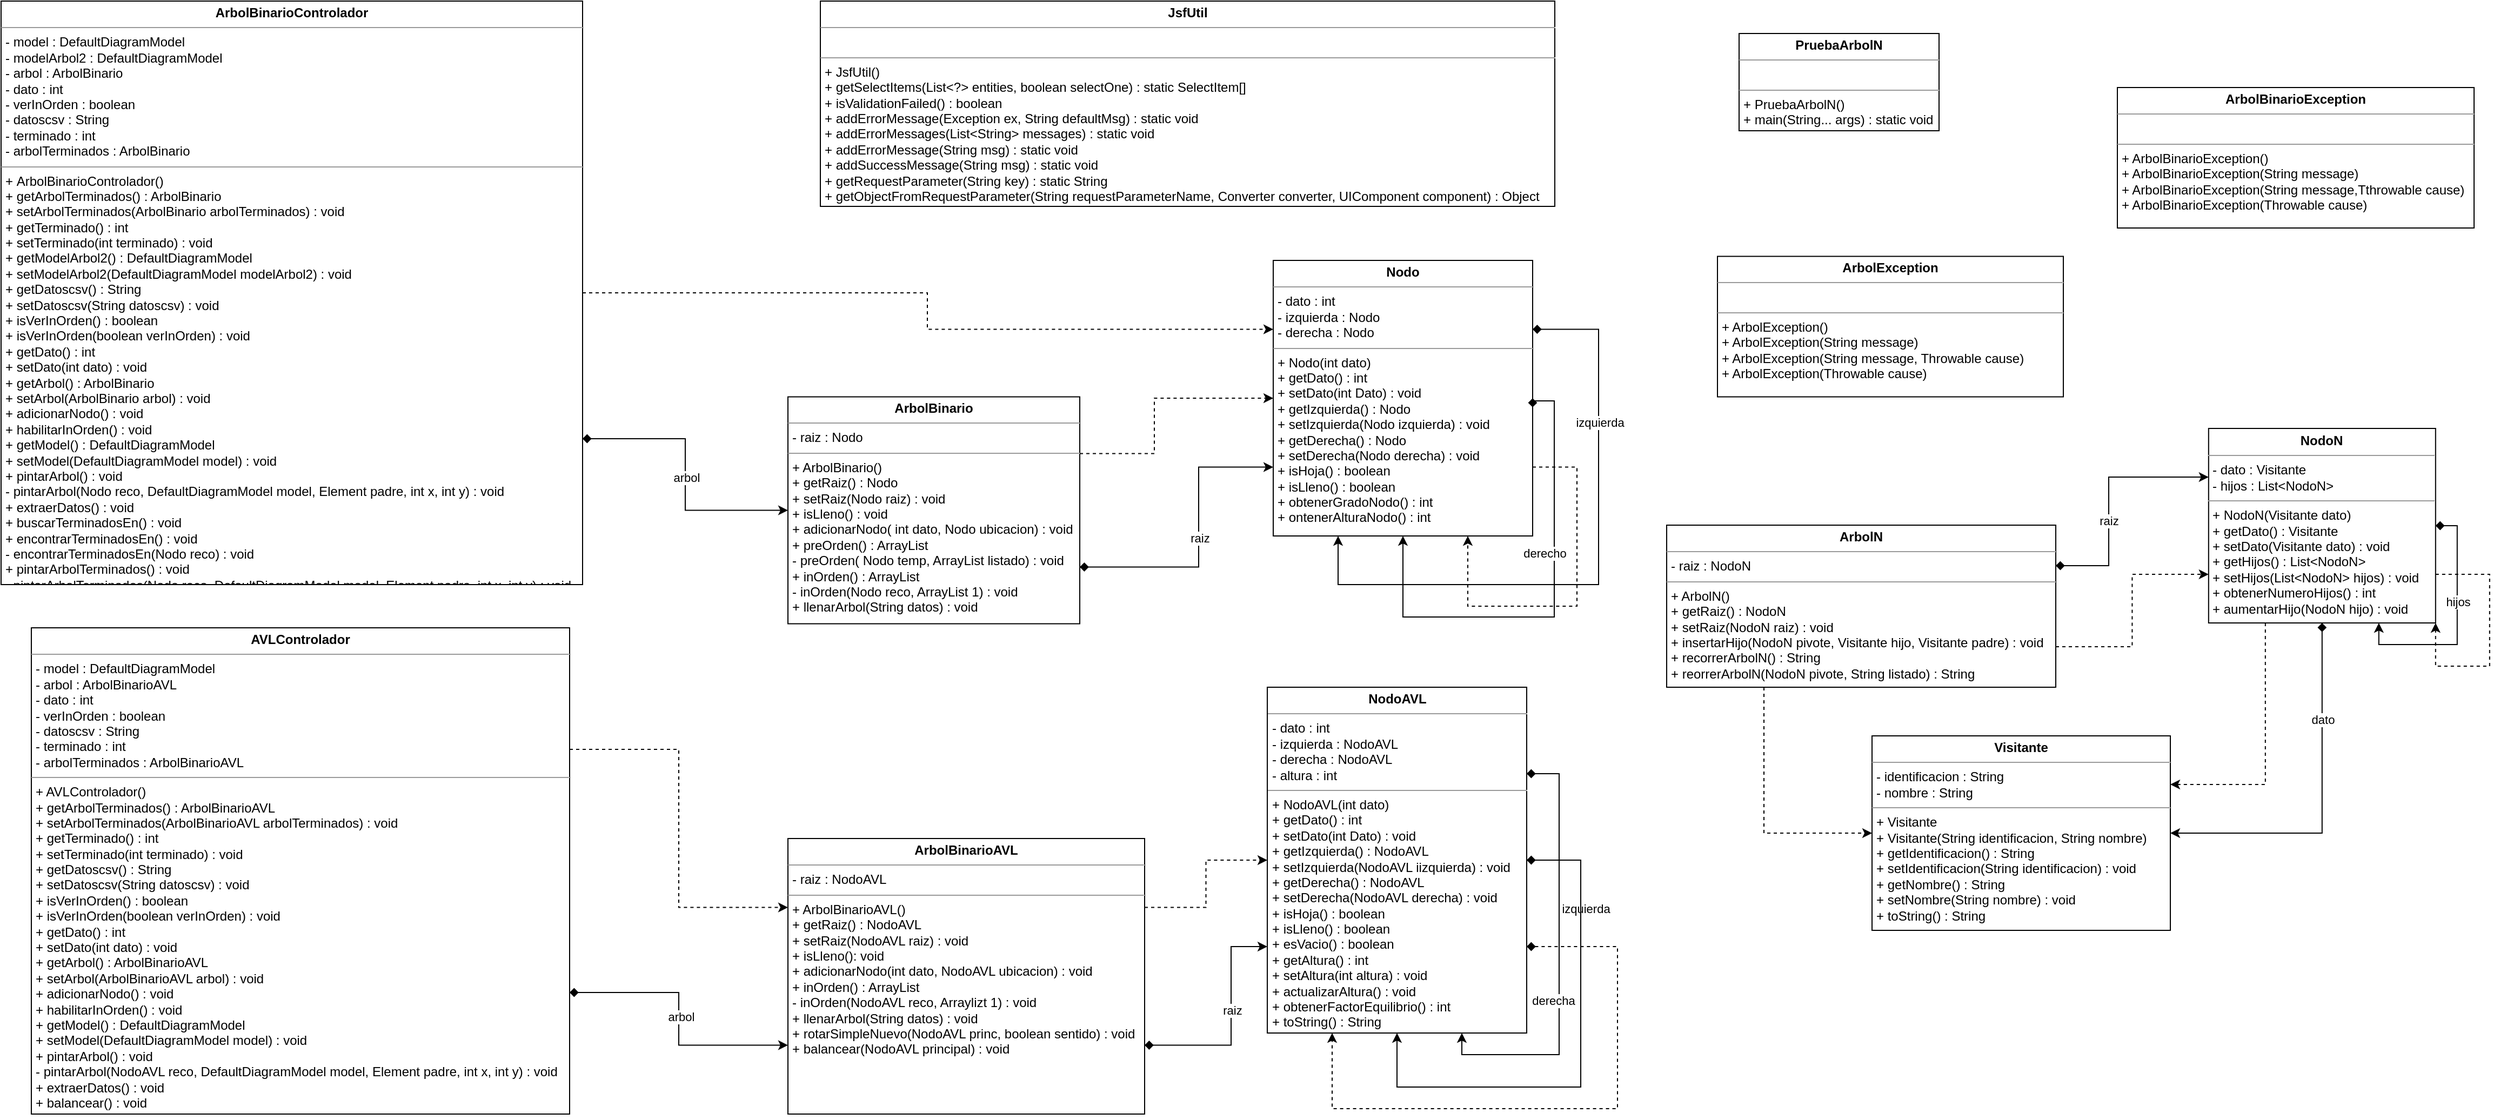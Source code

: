 <mxfile version="13.6.2" type="device"><diagram id="C5RBs43oDa-KdzZeNtuy" name="Page-1"><mxGraphModel dx="1924" dy="746" grid="1" gridSize="10" guides="1" tooltips="1" connect="1" arrows="1" fold="1" page="1" pageScale="1" pageWidth="827" pageHeight="1169" math="0" shadow="0"><root><mxCell id="WIyWlLk6GJQsqaUBKTNV-0"/><mxCell id="WIyWlLk6GJQsqaUBKTNV-1" parent="WIyWlLk6GJQsqaUBKTNV-0"/><mxCell id="Yb-BkZgmcy44K7vYcukE-5" style="edgeStyle=orthogonalEdgeStyle;rounded=0;orthogonalLoop=1;jettySize=auto;html=1;exitX=1;exitY=0.25;exitDx=0;exitDy=0;entryX=0;entryY=0.5;entryDx=0;entryDy=0;dashed=1;" parent="WIyWlLk6GJQsqaUBKTNV-1" source="lYrgY_XklsGgdN5wRHiK-0" target="Yb-BkZgmcy44K7vYcukE-0" edge="1"><mxGeometry relative="1" as="geometry"><mxPoint x="248.01" y="448.75" as="sourcePoint"/><mxPoint x="468.01" y="350" as="targetPoint"/><Array as="points"><mxPoint x="379" y="469"/><mxPoint x="379" y="418"/></Array></mxGeometry></mxCell><mxCell id="Yb-BkZgmcy44K7vYcukE-7" style="edgeStyle=orthogonalEdgeStyle;rounded=0;orthogonalLoop=1;jettySize=auto;html=1;exitX=1;exitY=0.75;exitDx=0;exitDy=0;entryX=0;entryY=0.75;entryDx=0;entryDy=0;startArrow=diamond;startFill=1;" parent="WIyWlLk6GJQsqaUBKTNV-1" source="lYrgY_XklsGgdN5wRHiK-0" target="Yb-BkZgmcy44K7vYcukE-0" edge="1"><mxGeometry relative="1" as="geometry"><mxPoint x="248.01" y="553.75" as="sourcePoint"/><mxPoint x="468.01" y="477.5" as="targetPoint"/><Array as="points"><mxPoint x="420" y="574"/><mxPoint x="420" y="481"/></Array></mxGeometry></mxCell><mxCell id="Yb-BkZgmcy44K7vYcukE-8" value="raiz" style="edgeLabel;html=1;align=center;verticalAlign=middle;resizable=0;points=[];" parent="Yb-BkZgmcy44K7vYcukE-7" vertex="1" connectable="0"><mxGeometry x="-0.19" y="-10" relative="1" as="geometry"><mxPoint x="-9.0" y="-27.51" as="offset"/></mxGeometry></mxCell><mxCell id="lYrgY_XklsGgdN5wRHiK-0" value="&lt;p style=&quot;margin: 0px ; margin-top: 4px ; text-align: center&quot;&gt;&lt;b&gt;ArbolBinario&lt;/b&gt;&lt;/p&gt;&lt;hr size=&quot;1&quot;&gt;&lt;p style=&quot;margin: 0px ; margin-left: 4px&quot;&gt;- raiz : Nodo&lt;/p&gt;&lt;hr size=&quot;1&quot;&gt;&lt;p style=&quot;margin: 0px ; margin-left: 4px&quot;&gt;+ ArbolBinario()&lt;/p&gt;&lt;p style=&quot;margin: 0px ; margin-left: 4px&quot;&gt;+ getRaiz() : Nodo&lt;/p&gt;&lt;p style=&quot;margin: 0px ; margin-left: 4px&quot;&gt;+ setRaiz(Nodo raiz) : void&lt;/p&gt;&lt;p style=&quot;margin: 0px ; margin-left: 4px&quot;&gt;+ isLleno() : void&lt;/p&gt;&lt;p style=&quot;margin: 0px ; margin-left: 4px&quot;&gt;+ adicionarNodo( int dato, Nodo ubicacion) : void&lt;/p&gt;&lt;p style=&quot;margin: 0px ; margin-left: 4px&quot;&gt;+ preOrden() : ArrayList&lt;/p&gt;&lt;p style=&quot;margin: 0px ; margin-left: 4px&quot;&gt;- preOrden( Nodo temp, ArrayList listado) : void&lt;/p&gt;&lt;p style=&quot;margin: 0px ; margin-left: 4px&quot;&gt;+ inOrden() : ArrayList&lt;/p&gt;&lt;p style=&quot;margin: 0px ; margin-left: 4px&quot;&gt;- inOrden(Nodo reco, ArrayList 1) : void&lt;/p&gt;&lt;p style=&quot;margin: 0px ; margin-left: 4px&quot;&gt;+ llenarArbol(String datos) : void&lt;/p&gt;&lt;p style=&quot;margin: 0px ; margin-left: 4px&quot;&gt;&lt;br&gt;&lt;/p&gt;&lt;p style=&quot;margin: 0px ; margin-left: 4px&quot;&gt;&lt;br&gt;&lt;/p&gt;&lt;p style=&quot;margin: 0px ; margin-left: 4px&quot;&gt;&lt;br&gt;&lt;/p&gt;" style="verticalAlign=top;align=left;overflow=fill;fontSize=12;fontFamily=Helvetica;html=1;" parent="WIyWlLk6GJQsqaUBKTNV-1" vertex="1"><mxGeometry x="40" y="416.25" width="270" height="210" as="geometry"/></mxCell><mxCell id="Yb-BkZgmcy44K7vYcukE-0" value="&lt;p style=&quot;margin: 0px ; margin-top: 4px ; text-align: center&quot;&gt;&lt;b&gt;Nodo&lt;/b&gt;&lt;br&gt;&lt;/p&gt;&lt;hr size=&quot;1&quot;&gt;&lt;p style=&quot;margin: 0px ; margin-left: 4px&quot;&gt;- dato : int&lt;/p&gt;&lt;p style=&quot;margin: 0px ; margin-left: 4px&quot;&gt;- izquierda : Nodo&lt;/p&gt;&lt;p style=&quot;margin: 0px ; margin-left: 4px&quot;&gt;- derecha : Nodo&lt;/p&gt;&lt;hr size=&quot;1&quot;&gt;&lt;p style=&quot;margin: 0px ; margin-left: 4px&quot;&gt;+ Nodo(int dato)&lt;/p&gt;&lt;p style=&quot;margin: 0px ; margin-left: 4px&quot;&gt;&lt;span&gt;+ getDato() : int&lt;/span&gt;&lt;br&gt;&lt;/p&gt;&lt;p style=&quot;margin: 0px ; margin-left: 4px&quot;&gt;+ setDato(int Dato) : void&lt;/p&gt;&lt;p style=&quot;margin: 0px ; margin-left: 4px&quot;&gt;+ getIzquierda() : Nodo&lt;/p&gt;&lt;p style=&quot;margin: 0px ; margin-left: 4px&quot;&gt;+ setIzquierda(Nodo izquierda) : void&lt;/p&gt;&lt;p style=&quot;margin: 0px ; margin-left: 4px&quot;&gt;+ getDerecha() : Nodo&lt;/p&gt;&lt;p style=&quot;margin: 0px ; margin-left: 4px&quot;&gt;+ setDerecha(Nodo derecha) : void&lt;/p&gt;&lt;p style=&quot;margin: 0px ; margin-left: 4px&quot;&gt;+ isHoja() : boolean&lt;/p&gt;&lt;p style=&quot;margin: 0px ; margin-left: 4px&quot;&gt;+ isLleno() : boolean&lt;/p&gt;&lt;p style=&quot;margin: 0px ; margin-left: 4px&quot;&gt;+ obtenerGradoNodo() : int&lt;/p&gt;&lt;p style=&quot;margin: 0px ; margin-left: 4px&quot;&gt;+ ontenerAlturaNodo() : int&lt;/p&gt;&lt;p style=&quot;margin: 0px ; margin-left: 4px&quot;&gt;&lt;br&gt;&lt;/p&gt;&lt;p style=&quot;margin: 0px ; margin-left: 4px&quot;&gt;&lt;br&gt;&lt;/p&gt;&lt;p style=&quot;margin: 0px ; margin-left: 4px&quot;&gt;&lt;br&gt;&lt;/p&gt;&lt;div&gt;&lt;br&gt;&lt;/div&gt;&lt;div&gt;&lt;br&gt;&lt;/div&gt;&lt;div&gt;&lt;br&gt;&lt;/div&gt;&lt;p style=&quot;margin: 0px ; margin-left: 4px&quot;&gt;&lt;br&gt;&lt;/p&gt;&lt;p style=&quot;margin: 0px ; margin-left: 4px&quot;&gt;&lt;br&gt;&lt;/p&gt;" style="verticalAlign=top;align=left;overflow=fill;fontSize=12;fontFamily=Helvetica;html=1;" parent="WIyWlLk6GJQsqaUBKTNV-1" vertex="1"><mxGeometry x="489" y="290" width="240" height="255" as="geometry"/></mxCell><mxCell id="Yb-BkZgmcy44K7vYcukE-1" value="&lt;p style=&quot;margin: 0px ; margin-top: 4px ; text-align: center&quot;&gt;&lt;b&gt;ArbolBinarioException&lt;/b&gt;&lt;br&gt;&lt;/p&gt;&lt;hr size=&quot;1&quot;&gt;&lt;p style=&quot;margin: 0px ; margin-left: 4px&quot;&gt;&lt;br&gt;&lt;/p&gt;&lt;hr size=&quot;1&quot;&gt;&lt;p style=&quot;margin: 0px ; margin-left: 4px&quot;&gt;+ ArbolBinarioException()&lt;/p&gt;&lt;p style=&quot;margin: 0px ; margin-left: 4px&quot;&gt;+ ArbolBinarioException(String message)&lt;/p&gt;&lt;p style=&quot;margin: 0px ; margin-left: 4px&quot;&gt;+ ArbolBinarioException(String message,Tthrowable cause)&lt;br&gt;&lt;/p&gt;&lt;p style=&quot;margin: 0px ; margin-left: 4px&quot;&gt;+ ArbolBinarioException(Throwable cause)&lt;br&gt;&lt;/p&gt;" style="verticalAlign=top;align=left;overflow=fill;fontSize=12;fontFamily=Helvetica;html=1;" parent="WIyWlLk6GJQsqaUBKTNV-1" vertex="1"><mxGeometry x="1270" y="130" width="330" height="130" as="geometry"/></mxCell><mxCell id="Yb-BkZgmcy44K7vYcukE-2" value="&lt;p style=&quot;margin: 0px ; margin-top: 4px ; text-align: center&quot;&gt;&lt;b&gt;ArbolException&lt;/b&gt;&lt;br&gt;&lt;/p&gt;&lt;hr size=&quot;1&quot;&gt;&lt;p style=&quot;margin: 0px ; margin-left: 4px&quot;&gt;&lt;br&gt;&lt;/p&gt;&lt;hr size=&quot;1&quot;&gt;&lt;p style=&quot;margin: 0px ; margin-left: 4px&quot;&gt;+ ArbolException()&lt;/p&gt;&lt;p style=&quot;margin: 0px ; margin-left: 4px&quot;&gt;+ ArbolException(String message)&lt;/p&gt;&lt;p style=&quot;margin: 0px ; margin-left: 4px&quot;&gt;+ ArbolException(String message, Throwable cause)&lt;br&gt;&lt;/p&gt;&lt;p style=&quot;margin: 0px ; margin-left: 4px&quot;&gt;+ ArbolException(Throwable cause)&lt;br&gt;&lt;/p&gt;" style="verticalAlign=top;align=left;overflow=fill;fontSize=12;fontFamily=Helvetica;html=1;" parent="WIyWlLk6GJQsqaUBKTNV-1" vertex="1"><mxGeometry x="900" y="286.25" width="320" height="130" as="geometry"/></mxCell><mxCell id="Yb-BkZgmcy44K7vYcukE-15" style="edgeStyle=orthogonalEdgeStyle;rounded=0;orthogonalLoop=1;jettySize=auto;html=1;exitX=1;exitY=0.25;exitDx=0;exitDy=0;startArrow=diamond;startFill=1;entryX=0;entryY=0.25;entryDx=0;entryDy=0;" parent="WIyWlLk6GJQsqaUBKTNV-1" source="Yb-BkZgmcy44K7vYcukE-4" target="Yb-BkZgmcy44K7vYcukE-14" edge="1"><mxGeometry relative="1" as="geometry"><mxPoint x="1338" y="610" as="targetPoint"/><Array as="points"><mxPoint x="1262" y="573"/><mxPoint x="1262" y="491"/></Array></mxGeometry></mxCell><mxCell id="Yb-BkZgmcy44K7vYcukE-17" value="raiz" style="edgeLabel;html=1;align=center;verticalAlign=middle;resizable=0;points=[];rotation=0;" parent="Yb-BkZgmcy44K7vYcukE-15" vertex="1" connectable="0"><mxGeometry x="0.104" relative="1" as="geometry"><mxPoint y="32.4" as="offset"/></mxGeometry></mxCell><mxCell id="Yb-BkZgmcy44K7vYcukE-16" style="edgeStyle=orthogonalEdgeStyle;rounded=0;orthogonalLoop=1;jettySize=auto;html=1;exitX=1;exitY=0.75;exitDx=0;exitDy=0;entryX=0;entryY=0.75;entryDx=0;entryDy=0;dashed=1;startArrow=none;startFill=0;" parent="WIyWlLk6GJQsqaUBKTNV-1" source="Yb-BkZgmcy44K7vYcukE-4" target="Yb-BkZgmcy44K7vYcukE-14" edge="1"><mxGeometry relative="1" as="geometry"/></mxCell><mxCell id="Yb-BkZgmcy44K7vYcukE-20" style="edgeStyle=orthogonalEdgeStyle;rounded=0;orthogonalLoop=1;jettySize=auto;html=1;exitX=0.25;exitY=1;exitDx=0;exitDy=0;entryX=0;entryY=0.5;entryDx=0;entryDy=0;startArrow=none;startFill=0;dashed=1;" parent="WIyWlLk6GJQsqaUBKTNV-1" source="Yb-BkZgmcy44K7vYcukE-4" target="Yb-BkZgmcy44K7vYcukE-19" edge="1"><mxGeometry relative="1" as="geometry"/></mxCell><mxCell id="Yb-BkZgmcy44K7vYcukE-4" value="&lt;p style=&quot;margin: 0px ; margin-top: 4px ; text-align: center&quot;&gt;&lt;b&gt;ArbolN&lt;/b&gt;&lt;/p&gt;&lt;hr size=&quot;1&quot;&gt;&lt;p style=&quot;margin: 0px ; margin-left: 4px&quot;&gt;- raiz : NodoN&lt;/p&gt;&lt;hr size=&quot;1&quot;&gt;&lt;p style=&quot;margin: 0px ; margin-left: 4px&quot;&gt;+ ArbolN()&lt;/p&gt;&lt;p style=&quot;margin: 0px ; margin-left: 4px&quot;&gt;+ getRaiz() : NodoN&lt;/p&gt;&lt;p style=&quot;margin: 0px ; margin-left: 4px&quot;&gt;+ setRaiz(NodoN raiz) : void&lt;/p&gt;&lt;p style=&quot;margin: 0px ; margin-left: 4px&quot;&gt;+ insertarHijo(NodoN pivote, Visitante hijo, Visitante padre) : void&lt;/p&gt;&lt;p style=&quot;margin: 0px ; margin-left: 4px&quot;&gt;+ recorrerArbolN() : String&lt;/p&gt;&lt;p style=&quot;margin: 0px ; margin-left: 4px&quot;&gt;+ reorrerArbolN(NodoN pivote, String listado) : String&lt;/p&gt;&lt;p style=&quot;margin: 0px ; margin-left: 4px&quot;&gt;&lt;br&gt;&lt;/p&gt;&lt;p style=&quot;margin: 0px ; margin-left: 4px&quot;&gt;&lt;br&gt;&lt;/p&gt;" style="verticalAlign=top;align=left;overflow=fill;fontSize=12;fontFamily=Helvetica;html=1;" parent="WIyWlLk6GJQsqaUBKTNV-1" vertex="1"><mxGeometry x="853" y="535" width="360" height="150" as="geometry"/></mxCell><mxCell id="Yb-BkZgmcy44K7vYcukE-9" style="edgeStyle=orthogonalEdgeStyle;rounded=0;orthogonalLoop=1;jettySize=auto;html=1;exitX=1;exitY=0.25;exitDx=0;exitDy=0;entryX=0.25;entryY=1;entryDx=0;entryDy=0;startArrow=diamond;startFill=1;" parent="WIyWlLk6GJQsqaUBKTNV-1" source="Yb-BkZgmcy44K7vYcukE-0" target="Yb-BkZgmcy44K7vYcukE-0" edge="1"><mxGeometry relative="1" as="geometry"><Array as="points"><mxPoint x="790" y="354"/><mxPoint x="790" y="590"/><mxPoint x="549" y="590"/></Array></mxGeometry></mxCell><mxCell id="Yb-BkZgmcy44K7vYcukE-10" value="izquierda" style="edgeLabel;html=1;align=center;verticalAlign=middle;resizable=0;points=[];" parent="Yb-BkZgmcy44K7vYcukE-9" vertex="1" connectable="0"><mxGeometry x="-0.269" y="1" relative="1" as="geometry"><mxPoint y="-65.94" as="offset"/></mxGeometry></mxCell><mxCell id="Yb-BkZgmcy44K7vYcukE-11" style="edgeStyle=orthogonalEdgeStyle;rounded=0;orthogonalLoop=1;jettySize=auto;html=1;exitX=1;exitY=0.5;exitDx=0;exitDy=0;entryX=0.5;entryY=1;entryDx=0;entryDy=0;startArrow=diamond;startFill=1;" parent="WIyWlLk6GJQsqaUBKTNV-1" source="Yb-BkZgmcy44K7vYcukE-0" target="Yb-BkZgmcy44K7vYcukE-0" edge="1"><mxGeometry relative="1" as="geometry"><Array as="points"><mxPoint x="729" y="420"/><mxPoint x="749" y="420"/><mxPoint x="749" y="620"/><mxPoint x="609" y="620"/></Array></mxGeometry></mxCell><mxCell id="Yb-BkZgmcy44K7vYcukE-12" value="derecho" style="edgeLabel;html=1;align=center;verticalAlign=middle;resizable=0;points=[];" parent="Yb-BkZgmcy44K7vYcukE-11" vertex="1" connectable="0"><mxGeometry x="-0.665" y="-48" relative="1" as="geometry"><mxPoint x="38.97" y="89.36" as="offset"/></mxGeometry></mxCell><mxCell id="Yb-BkZgmcy44K7vYcukE-13" style="edgeStyle=orthogonalEdgeStyle;rounded=0;orthogonalLoop=1;jettySize=auto;html=1;exitX=1;exitY=0.75;exitDx=0;exitDy=0;entryX=0.75;entryY=1;entryDx=0;entryDy=0;startArrow=none;startFill=0;dashed=1;" parent="WIyWlLk6GJQsqaUBKTNV-1" source="Yb-BkZgmcy44K7vYcukE-0" target="Yb-BkZgmcy44K7vYcukE-0" edge="1"><mxGeometry relative="1" as="geometry"><Array as="points"><mxPoint x="770" y="481"/><mxPoint x="770" y="610"/><mxPoint x="669" y="610"/></Array></mxGeometry></mxCell><mxCell id="Yb-BkZgmcy44K7vYcukE-21" style="edgeStyle=orthogonalEdgeStyle;rounded=0;orthogonalLoop=1;jettySize=auto;html=1;exitX=0.25;exitY=1;exitDx=0;exitDy=0;entryX=1;entryY=0.25;entryDx=0;entryDy=0;dashed=1;startArrow=none;startFill=0;" parent="WIyWlLk6GJQsqaUBKTNV-1" source="Yb-BkZgmcy44K7vYcukE-14" target="Yb-BkZgmcy44K7vYcukE-19" edge="1"><mxGeometry relative="1" as="geometry"/></mxCell><mxCell id="Yb-BkZgmcy44K7vYcukE-22" style="edgeStyle=orthogonalEdgeStyle;rounded=0;orthogonalLoop=1;jettySize=auto;html=1;exitX=0.5;exitY=1;exitDx=0;exitDy=0;entryX=1;entryY=0.5;entryDx=0;entryDy=0;startArrow=diamond;startFill=1;" parent="WIyWlLk6GJQsqaUBKTNV-1" source="Yb-BkZgmcy44K7vYcukE-14" target="Yb-BkZgmcy44K7vYcukE-19" edge="1"><mxGeometry relative="1" as="geometry"/></mxCell><mxCell id="Yb-BkZgmcy44K7vYcukE-23" value="dato" style="edgeLabel;html=1;align=center;verticalAlign=middle;resizable=0;points=[];" parent="Yb-BkZgmcy44K7vYcukE-22" vertex="1" connectable="0"><mxGeometry x="-0.275" y="-2" relative="1" as="geometry"><mxPoint x="2" y="-32.5" as="offset"/></mxGeometry></mxCell><mxCell id="Yb-BkZgmcy44K7vYcukE-14" value="&lt;p style=&quot;margin: 0px ; margin-top: 4px ; text-align: center&quot;&gt;&lt;b&gt;NodoN&lt;/b&gt;&lt;/p&gt;&lt;hr size=&quot;1&quot;&gt;&lt;p style=&quot;margin: 0px 0px 0px 4px&quot;&gt;- dato : Visitante&lt;/p&gt;&lt;p style=&quot;margin: 0px 0px 0px 4px&quot;&gt;- hijos : List&amp;lt;NodoN&amp;gt;&lt;/p&gt;&lt;hr size=&quot;1&quot;&gt;&lt;p style=&quot;margin: 0px ; margin-left: 4px&quot;&gt;&lt;span&gt;+ NodoN(Visitante dato)&lt;/span&gt;&lt;/p&gt;&lt;p style=&quot;margin: 0px ; margin-left: 4px&quot;&gt;+ getDato() : Visitante&lt;/p&gt;&lt;p style=&quot;margin: 0px ; margin-left: 4px&quot;&gt;+ setDato(Visitante dato) : void&lt;/p&gt;&lt;p style=&quot;margin: 0px ; margin-left: 4px&quot;&gt;+ getHijos() : List&amp;lt;NodoN&amp;gt;&lt;/p&gt;&lt;p style=&quot;margin: 0px ; margin-left: 4px&quot;&gt;+ setHijos(List&amp;lt;NodoN&amp;gt; hijos) : void&lt;/p&gt;&lt;p style=&quot;margin: 0px ; margin-left: 4px&quot;&gt;+ obtenerNumeroHijos() : int&lt;/p&gt;&lt;p style=&quot;margin: 0px ; margin-left: 4px&quot;&gt;+ aumentarHijo(NodoN hijo) : void&lt;/p&gt;&lt;p style=&quot;margin: 0px ; margin-left: 4px&quot;&gt;&lt;br&gt;&lt;/p&gt;&lt;p style=&quot;margin: 0px ; margin-left: 4px&quot;&gt;&lt;br&gt;&lt;/p&gt;" style="verticalAlign=top;align=left;overflow=fill;fontSize=12;fontFamily=Helvetica;html=1;" parent="WIyWlLk6GJQsqaUBKTNV-1" vertex="1"><mxGeometry x="1354.4" y="445.5" width="210" height="180" as="geometry"/></mxCell><mxCell id="Yb-BkZgmcy44K7vYcukE-18" value="&lt;p style=&quot;margin: 0px ; margin-top: 4px ; text-align: center&quot;&gt;&lt;b&gt;PruebaArbolN&lt;/b&gt;&lt;/p&gt;&lt;hr size=&quot;1&quot;&gt;&lt;p style=&quot;margin: 0px ; margin-left: 4px&quot;&gt;&lt;br&gt;&lt;/p&gt;&lt;hr size=&quot;1&quot;&gt;&lt;p style=&quot;margin: 0px ; margin-left: 4px&quot;&gt;+ PruebaArbolN()&lt;/p&gt;&lt;p style=&quot;margin: 0px ; margin-left: 4px&quot;&gt;+ main(String... args) : static void&lt;/p&gt;" style="verticalAlign=top;align=left;overflow=fill;fontSize=12;fontFamily=Helvetica;html=1;" parent="WIyWlLk6GJQsqaUBKTNV-1" vertex="1"><mxGeometry x="920" y="80" width="185" height="90" as="geometry"/></mxCell><mxCell id="Yb-BkZgmcy44K7vYcukE-19" value="&lt;p style=&quot;margin: 0px ; margin-top: 4px ; text-align: center&quot;&gt;&lt;b&gt;Visitante&lt;/b&gt;&lt;/p&gt;&lt;hr size=&quot;1&quot;&gt;&lt;p style=&quot;margin: 0px 0px 0px 4px&quot;&gt;- identificacion : String&lt;/p&gt;&lt;p style=&quot;margin: 0px 0px 0px 4px&quot;&gt;- nombre : String&lt;/p&gt;&lt;hr size=&quot;1&quot;&gt;&lt;p style=&quot;margin: 0px ; margin-left: 4px&quot;&gt;&lt;span&gt;+ Visitante&lt;/span&gt;&lt;/p&gt;&lt;p style=&quot;margin: 0px ; margin-left: 4px&quot;&gt;+ Visitante(String identificacion, String nombre)&lt;/p&gt;&lt;p style=&quot;margin: 0px ; margin-left: 4px&quot;&gt;+ getIdentificacion() : String&lt;/p&gt;&lt;p style=&quot;margin: 0px ; margin-left: 4px&quot;&gt;+ setIdentificacion(String identificacion) : void&lt;/p&gt;&lt;p style=&quot;margin: 0px ; margin-left: 4px&quot;&gt;+ getNombre() : String&lt;/p&gt;&lt;p style=&quot;margin: 0px ; margin-left: 4px&quot;&gt;+ setNombre(String nombre) : void&lt;/p&gt;&lt;p style=&quot;margin: 0px ; margin-left: 4px&quot;&gt;+ toString() : String&amp;nbsp;&lt;/p&gt;&lt;p style=&quot;margin: 0px ; margin-left: 4px&quot;&gt;&lt;br&gt;&lt;/p&gt;&lt;p style=&quot;margin: 0px ; margin-left: 4px&quot;&gt;&lt;br&gt;&lt;/p&gt;" style="verticalAlign=top;align=left;overflow=fill;fontSize=12;fontFamily=Helvetica;html=1;" parent="WIyWlLk6GJQsqaUBKTNV-1" vertex="1"><mxGeometry x="1043" y="730" width="276" height="180" as="geometry"/></mxCell><mxCell id="Yb-BkZgmcy44K7vYcukE-24" style="edgeStyle=orthogonalEdgeStyle;rounded=0;orthogonalLoop=1;jettySize=auto;html=1;exitX=1;exitY=0.5;exitDx=0;exitDy=0;entryX=0.75;entryY=1;entryDx=0;entryDy=0;startArrow=diamond;startFill=1;" parent="WIyWlLk6GJQsqaUBKTNV-1" source="Yb-BkZgmcy44K7vYcukE-14" target="Yb-BkZgmcy44K7vYcukE-14" edge="1"><mxGeometry relative="1" as="geometry"><Array as="points"><mxPoint x="1584.4" y="535.5"/><mxPoint x="1584.4" y="645.5"/><mxPoint x="1512.4" y="645.5"/></Array></mxGeometry></mxCell><mxCell id="Yb-BkZgmcy44K7vYcukE-25" value="hijos" style="edgeLabel;html=1;align=center;verticalAlign=middle;resizable=0;points=[];" parent="Yb-BkZgmcy44K7vYcukE-24" vertex="1" connectable="0"><mxGeometry x="-0.067" y="-2" relative="1" as="geometry"><mxPoint x="2" y="-14.17" as="offset"/></mxGeometry></mxCell><mxCell id="Yb-BkZgmcy44K7vYcukE-26" style="edgeStyle=orthogonalEdgeStyle;rounded=0;orthogonalLoop=1;jettySize=auto;html=1;exitX=1;exitY=0.75;exitDx=0;exitDy=0;entryX=1;entryY=1;entryDx=0;entryDy=0;startArrow=none;startFill=0;dashed=1;" parent="WIyWlLk6GJQsqaUBKTNV-1" source="Yb-BkZgmcy44K7vYcukE-14" target="Yb-BkZgmcy44K7vYcukE-14" edge="1"><mxGeometry relative="1" as="geometry"><Array as="points"><mxPoint x="1614.4" y="580.5"/><mxPoint x="1614.4" y="665.5"/><mxPoint x="1564.4" y="665.5"/></Array></mxGeometry></mxCell><mxCell id="Yb-BkZgmcy44K7vYcukE-29" style="edgeStyle=orthogonalEdgeStyle;rounded=0;orthogonalLoop=1;jettySize=auto;html=1;exitX=1;exitY=0.25;exitDx=0;exitDy=0;entryX=0;entryY=0.5;entryDx=0;entryDy=0;dashed=1;startArrow=none;startFill=0;" parent="WIyWlLk6GJQsqaUBKTNV-1" source="Yb-BkZgmcy44K7vYcukE-27" target="Yb-BkZgmcy44K7vYcukE-28" edge="1"><mxGeometry relative="1" as="geometry"/></mxCell><mxCell id="Yb-BkZgmcy44K7vYcukE-30" style="edgeStyle=orthogonalEdgeStyle;rounded=0;orthogonalLoop=1;jettySize=auto;html=1;exitX=1;exitY=0.75;exitDx=0;exitDy=0;startArrow=diamond;startFill=1;entryX=0;entryY=0.75;entryDx=0;entryDy=0;" parent="WIyWlLk6GJQsqaUBKTNV-1" source="Yb-BkZgmcy44K7vYcukE-27" target="Yb-BkZgmcy44K7vYcukE-28" edge="1"><mxGeometry relative="1" as="geometry"><mxPoint x="490.0" y="1160" as="targetPoint"/><Array as="points"><mxPoint x="450.0" y="1016"/><mxPoint x="450.0" y="925"/></Array></mxGeometry></mxCell><mxCell id="Yb-BkZgmcy44K7vYcukE-31" value="raiz" style="edgeLabel;html=1;align=center;verticalAlign=middle;resizable=0;points=[];" parent="Yb-BkZgmcy44K7vYcukE-30" vertex="1" connectable="0"><mxGeometry x="0.1" y="-1" relative="1" as="geometry"><mxPoint as="offset"/></mxGeometry></mxCell><mxCell id="Yb-BkZgmcy44K7vYcukE-27" value="&lt;p style=&quot;margin: 0px ; margin-top: 4px ; text-align: center&quot;&gt;&lt;b&gt;ArbolBinarioAVL&lt;/b&gt;&lt;br&gt;&lt;/p&gt;&lt;hr size=&quot;1&quot;&gt;&lt;p style=&quot;margin: 0px ; margin-left: 4px&quot;&gt;- raiz : NodoAVL&lt;/p&gt;&lt;hr size=&quot;1&quot;&gt;&lt;p style=&quot;margin: 0px ; margin-left: 4px&quot;&gt;+ ArbolBinarioAVL()&lt;/p&gt;&lt;p style=&quot;margin: 0px ; margin-left: 4px&quot;&gt;&lt;span&gt;+ getRaiz() : NodoAVL&lt;/span&gt;&lt;br&gt;&lt;/p&gt;&lt;p style=&quot;margin: 0px ; margin-left: 4px&quot;&gt;+ setRaiz(NodoAVL raiz) : void&lt;/p&gt;&lt;p style=&quot;margin: 0px ; margin-left: 4px&quot;&gt;+ isLleno(): void&lt;/p&gt;&lt;p style=&quot;margin: 0px ; margin-left: 4px&quot;&gt;+ adicionarNodo(int dato, NodoAVL ubicacion) : void&lt;/p&gt;&lt;p style=&quot;margin: 0px ; margin-left: 4px&quot;&gt;+ inOrden() : ArrayList&lt;/p&gt;&lt;p style=&quot;margin: 0px ; margin-left: 4px&quot;&gt;- inOrden(NodoAVL reco, Arraylizt 1) : void&lt;/p&gt;&lt;p style=&quot;margin: 0px ; margin-left: 4px&quot;&gt;+ llenarArbol(String datos) : void&lt;/p&gt;&lt;p style=&quot;margin: 0px ; margin-left: 4px&quot;&gt;+ rotarSimpleNuevo(NodoAVL princ, boolean sentido) : void&lt;/p&gt;&lt;p style=&quot;margin: 0px ; margin-left: 4px&quot;&gt;+ balancear(NodoAVL principal) : void&lt;/p&gt;&lt;p style=&quot;margin: 0px ; margin-left: 4px&quot;&gt;&lt;br&gt;&lt;/p&gt;&lt;p style=&quot;margin: 0px ; margin-left: 4px&quot;&gt;&lt;br&gt;&lt;/p&gt;&lt;p style=&quot;margin: 0px ; margin-left: 4px&quot;&gt;&lt;br&gt;&lt;/p&gt;&lt;div&gt;&lt;br&gt;&lt;/div&gt;&lt;div&gt;&lt;br&gt;&lt;/div&gt;&lt;div&gt;&lt;br&gt;&lt;/div&gt;&lt;p style=&quot;margin: 0px ; margin-left: 4px&quot;&gt;&lt;br&gt;&lt;/p&gt;&lt;p style=&quot;margin: 0px ; margin-left: 4px&quot;&gt;&lt;br&gt;&lt;/p&gt;" style="verticalAlign=top;align=left;overflow=fill;fontSize=12;fontFamily=Helvetica;html=1;" parent="WIyWlLk6GJQsqaUBKTNV-1" vertex="1"><mxGeometry x="40.0" y="825" width="330" height="255" as="geometry"/></mxCell><mxCell id="Yb-BkZgmcy44K7vYcukE-28" value="&lt;p style=&quot;margin: 0px ; margin-top: 4px ; text-align: center&quot;&gt;&lt;b&gt;NodoAVL&lt;/b&gt;&lt;br&gt;&lt;/p&gt;&lt;hr size=&quot;1&quot;&gt;&lt;p style=&quot;margin: 0px ; margin-left: 4px&quot;&gt;- dato : int&lt;/p&gt;&lt;p style=&quot;margin: 0px ; margin-left: 4px&quot;&gt;- izquierda : NodoAVL&lt;/p&gt;&lt;p style=&quot;margin: 0px ; margin-left: 4px&quot;&gt;- derecha : NodoAVL&lt;/p&gt;&lt;p style=&quot;margin: 0px ; margin-left: 4px&quot;&gt;- altura : int&lt;/p&gt;&lt;hr size=&quot;1&quot;&gt;&lt;p style=&quot;margin: 0px ; margin-left: 4px&quot;&gt;+ NodoAVL(int dato)&lt;/p&gt;&lt;p style=&quot;margin: 0px ; margin-left: 4px&quot;&gt;&lt;span&gt;+ getDato() : int&lt;/span&gt;&lt;br&gt;&lt;/p&gt;&lt;p style=&quot;margin: 0px ; margin-left: 4px&quot;&gt;+ setDato(int Dato) : void&lt;/p&gt;&lt;p style=&quot;margin: 0px ; margin-left: 4px&quot;&gt;+ getIzquierda() : NodoAVL&lt;/p&gt;&lt;p style=&quot;margin: 0px ; margin-left: 4px&quot;&gt;+ setIzquierda(NodoAVL iizquierda) : void&lt;/p&gt;&lt;p style=&quot;margin: 0px ; margin-left: 4px&quot;&gt;+ getDerecha() : NodoAVL&lt;/p&gt;&lt;p style=&quot;margin: 0px ; margin-left: 4px&quot;&gt;+ setDerecha(NodoAVL derecha) : void&lt;/p&gt;&lt;p style=&quot;margin: 0px ; margin-left: 4px&quot;&gt;+ isHoja() : boolean&lt;/p&gt;&lt;p style=&quot;margin: 0px ; margin-left: 4px&quot;&gt;+ isLleno() : boolean&lt;/p&gt;&lt;p style=&quot;margin: 0px ; margin-left: 4px&quot;&gt;+ esVacio() : boolean&lt;/p&gt;&lt;p style=&quot;margin: 0px ; margin-left: 4px&quot;&gt;+ getAltura() : int&lt;/p&gt;&lt;p style=&quot;margin: 0px ; margin-left: 4px&quot;&gt;+ setAltura(int altura) : void&lt;/p&gt;&lt;p style=&quot;margin: 0px ; margin-left: 4px&quot;&gt;+ actualizarAltura() : void&lt;/p&gt;&lt;p style=&quot;margin: 0px ; margin-left: 4px&quot;&gt;+ obtenerFactorEquilibrio() : int&lt;/p&gt;&lt;p style=&quot;margin: 0px ; margin-left: 4px&quot;&gt;+ toString() : String&lt;/p&gt;&lt;p style=&quot;margin: 0px ; margin-left: 4px&quot;&gt;&lt;br&gt;&lt;/p&gt;&lt;p style=&quot;margin: 0px ; margin-left: 4px&quot;&gt;&lt;br&gt;&lt;/p&gt;&lt;div&gt;&lt;br&gt;&lt;/div&gt;&lt;div&gt;&lt;br&gt;&lt;/div&gt;&lt;div&gt;&lt;br&gt;&lt;/div&gt;&lt;p style=&quot;margin: 0px ; margin-left: 4px&quot;&gt;&lt;br&gt;&lt;/p&gt;&lt;p style=&quot;margin: 0px ; margin-left: 4px&quot;&gt;&lt;br&gt;&lt;/p&gt;" style="verticalAlign=top;align=left;overflow=fill;fontSize=12;fontFamily=Helvetica;html=1;" parent="WIyWlLk6GJQsqaUBKTNV-1" vertex="1"><mxGeometry x="483.5" y="685" width="240" height="320" as="geometry"/></mxCell><mxCell id="Yb-BkZgmcy44K7vYcukE-32" style="edgeStyle=orthogonalEdgeStyle;rounded=0;orthogonalLoop=1;jettySize=auto;html=1;exitX=1;exitY=0.25;exitDx=0;exitDy=0;entryX=0.75;entryY=1;entryDx=0;entryDy=0;startArrow=diamond;startFill=1;" parent="WIyWlLk6GJQsqaUBKTNV-1" source="Yb-BkZgmcy44K7vYcukE-28" target="Yb-BkZgmcy44K7vYcukE-28" edge="1"><mxGeometry relative="1" as="geometry"><Array as="points"><mxPoint x="753.5" y="765"/><mxPoint x="753.5" y="1025"/><mxPoint x="663.5" y="1025"/></Array></mxGeometry></mxCell><mxCell id="Yb-BkZgmcy44K7vYcukE-36" value="izquierda" style="edgeLabel;html=1;align=center;verticalAlign=middle;resizable=0;points=[];" parent="Yb-BkZgmcy44K7vYcukE-32" vertex="1" connectable="0"><mxGeometry x="0.209" y="1" relative="1" as="geometry"><mxPoint x="23.06" y="-87.47" as="offset"/></mxGeometry></mxCell><mxCell id="Yb-BkZgmcy44K7vYcukE-33" style="edgeStyle=orthogonalEdgeStyle;rounded=0;orthogonalLoop=1;jettySize=auto;html=1;exitX=1;exitY=0.5;exitDx=0;exitDy=0;entryX=0.5;entryY=1;entryDx=0;entryDy=0;startArrow=diamond;startFill=1;" parent="WIyWlLk6GJQsqaUBKTNV-1" source="Yb-BkZgmcy44K7vYcukE-28" target="Yb-BkZgmcy44K7vYcukE-28" edge="1"><mxGeometry relative="1" as="geometry"><Array as="points"><mxPoint x="773.5" y="845"/><mxPoint x="773.5" y="1055"/><mxPoint x="603.5" y="1055"/></Array></mxGeometry></mxCell><mxCell id="Yb-BkZgmcy44K7vYcukE-35" value="derecha" style="edgeLabel;html=1;align=center;verticalAlign=middle;resizable=0;points=[];" parent="Yb-BkZgmcy44K7vYcukE-33" vertex="1" connectable="0"><mxGeometry x="-0.561" y="-3" relative="1" as="geometry"><mxPoint x="-22.94" y="74" as="offset"/></mxGeometry></mxCell><mxCell id="Yb-BkZgmcy44K7vYcukE-34" style="edgeStyle=orthogonalEdgeStyle;rounded=0;orthogonalLoop=1;jettySize=auto;html=1;exitX=1;exitY=0.75;exitDx=0;exitDy=0;entryX=0.25;entryY=1;entryDx=0;entryDy=0;startArrow=diamond;startFill=1;dashed=1;" parent="WIyWlLk6GJQsqaUBKTNV-1" source="Yb-BkZgmcy44K7vYcukE-28" target="Yb-BkZgmcy44K7vYcukE-28" edge="1"><mxGeometry relative="1" as="geometry"><Array as="points"><mxPoint x="807.5" y="925"/><mxPoint x="807.5" y="1075"/><mxPoint x="543.5" y="1075"/></Array></mxGeometry></mxCell><mxCell id="QxLgEh77FHEBBxfPjY_7-8" style="edgeStyle=orthogonalEdgeStyle;rounded=0;orthogonalLoop=1;jettySize=auto;html=1;exitX=1;exitY=0.75;exitDx=0;exitDy=0;entryX=0;entryY=0.75;entryDx=0;entryDy=0;startArrow=diamond;startFill=1;" parent="WIyWlLk6GJQsqaUBKTNV-1" source="QxLgEh77FHEBBxfPjY_7-0" target="Yb-BkZgmcy44K7vYcukE-27" edge="1"><mxGeometry relative="1" as="geometry"><Array as="points"><mxPoint x="-61" y="968"/><mxPoint x="-61" y="1016"/></Array></mxGeometry></mxCell><mxCell id="QxLgEh77FHEBBxfPjY_7-9" value="arbol" style="edgeLabel;html=1;align=center;verticalAlign=middle;resizable=0;points=[];" parent="QxLgEh77FHEBBxfPjY_7-8" vertex="1" connectable="0"><mxGeometry x="-0.399" y="-1" relative="1" as="geometry"><mxPoint x="27" y="21.5" as="offset"/></mxGeometry></mxCell><mxCell id="QxLgEh77FHEBBxfPjY_7-10" style="edgeStyle=orthogonalEdgeStyle;rounded=0;orthogonalLoop=1;jettySize=auto;html=1;exitX=1;exitY=0.25;exitDx=0;exitDy=0;entryX=0;entryY=0.25;entryDx=0;entryDy=0;startArrow=none;startFill=0;dashed=1;" parent="WIyWlLk6GJQsqaUBKTNV-1" source="QxLgEh77FHEBBxfPjY_7-0" target="Yb-BkZgmcy44K7vYcukE-27" edge="1"><mxGeometry relative="1" as="geometry"/></mxCell><mxCell id="QxLgEh77FHEBBxfPjY_7-0" value="&lt;p style=&quot;margin: 0px ; margin-top: 4px ; text-align: center&quot;&gt;&lt;b&gt;AVLControlador&lt;/b&gt;&lt;/p&gt;&lt;hr size=&quot;1&quot;&gt;&lt;p style=&quot;margin: 0px ; margin-left: 4px&quot;&gt;- model : DefaultDiagramModel&lt;/p&gt;&lt;p style=&quot;margin: 0px ; margin-left: 4px&quot;&gt;- arbol : ArbolBinarioAVL&lt;/p&gt;&lt;p style=&quot;margin: 0px ; margin-left: 4px&quot;&gt;- dato : int&lt;/p&gt;&lt;p style=&quot;margin: 0px ; margin-left: 4px&quot;&gt;- verInOrden : boolean&lt;/p&gt;&lt;p style=&quot;margin: 0px ; margin-left: 4px&quot;&gt;- datoscsv : String&lt;/p&gt;&lt;p style=&quot;margin: 0px ; margin-left: 4px&quot;&gt;- terminado : int&lt;/p&gt;&lt;p style=&quot;margin: 0px ; margin-left: 4px&quot;&gt;- arbolTerminados : ArbolBinarioAVL&lt;/p&gt;&lt;hr size=&quot;1&quot;&gt;&lt;p style=&quot;margin: 0px ; margin-left: 4px&quot;&gt;+ AVLControlador()&lt;/p&gt;&lt;p style=&quot;margin: 0px ; margin-left: 4px&quot;&gt;+ getArbolTerminados() : ArbolBinarioAVL&lt;/p&gt;&lt;p style=&quot;margin: 0px ; margin-left: 4px&quot;&gt;+ setArbolTerminados(ArbolBinarioAVL arbolTerminados) : void&lt;/p&gt;&lt;p style=&quot;margin: 0px ; margin-left: 4px&quot;&gt;+ getTerminado() : int&lt;/p&gt;&lt;p style=&quot;margin: 0px ; margin-left: 4px&quot;&gt;+ setTerminado(int terminado) : void&lt;/p&gt;&lt;p style=&quot;margin: 0px ; margin-left: 4px&quot;&gt;+ getDatoscsv() : String&lt;/p&gt;&lt;p style=&quot;margin: 0px ; margin-left: 4px&quot;&gt;+ setDatoscsv(String datoscsv) : void&lt;/p&gt;&lt;p style=&quot;margin: 0px ; margin-left: 4px&quot;&gt;+ isVerInOrden() : boolean&lt;/p&gt;&lt;p style=&quot;margin: 0px ; margin-left: 4px&quot;&gt;+ isVerInOrden(boolean verInOrden) : void&lt;/p&gt;&lt;p style=&quot;margin: 0px ; margin-left: 4px&quot;&gt;+ getDato() : int&amp;nbsp;&lt;/p&gt;&lt;p style=&quot;margin: 0px ; margin-left: 4px&quot;&gt;+ setDato(int dato) : void&lt;br&gt;&lt;/p&gt;&lt;p style=&quot;margin: 0px ; margin-left: 4px&quot;&gt;+ getArbol() : ArbolBinarioAVL&lt;/p&gt;&lt;p style=&quot;margin: 0px ; margin-left: 4px&quot;&gt;+&amp;nbsp;setArbol(ArbolBinarioAVL arbol) : void&lt;/p&gt;&lt;p style=&quot;margin: 0px ; margin-left: 4px&quot;&gt;+ adicionarNodo() : void&lt;/p&gt;&lt;p style=&quot;margin: 0px ; margin-left: 4px&quot;&gt;+ habilitarInOrden() : void&lt;/p&gt;&lt;p style=&quot;margin: 0px ; margin-left: 4px&quot;&gt;+ getModel() :&amp;nbsp;DefaultDiagramModel&lt;/p&gt;&lt;p style=&quot;margin: 0px ; margin-left: 4px&quot;&gt;+ setModel(DefaultDiagramModel model) : void&lt;/p&gt;&lt;p style=&quot;margin: 0px ; margin-left: 4px&quot;&gt;+ pintarArbol() : void&lt;/p&gt;&lt;p style=&quot;margin: 0px ; margin-left: 4px&quot;&gt;- pintarArbol(NodoAVL reco, DefaultDiagramModel model, Element padre, int x, int y) : void&lt;/p&gt;&lt;p style=&quot;margin: 0px ; margin-left: 4px&quot;&gt;+ extraerDatos() : void&lt;/p&gt;&lt;p style=&quot;margin: 0px ; margin-left: 4px&quot;&gt;+ balancear() : void&lt;/p&gt;" style="verticalAlign=top;align=left;overflow=fill;fontSize=12;fontFamily=Helvetica;html=1;" parent="WIyWlLk6GJQsqaUBKTNV-1" vertex="1"><mxGeometry x="-660" y="630" width="498" height="450" as="geometry"/></mxCell><mxCell id="wylUVp2y4D5v3iYDihFv-0" style="edgeStyle=orthogonalEdgeStyle;rounded=0;orthogonalLoop=1;jettySize=auto;html=1;exitX=1;exitY=0.75;exitDx=0;exitDy=0;startArrow=diamond;startFill=1;" edge="1" parent="WIyWlLk6GJQsqaUBKTNV-1" source="QxLgEh77FHEBBxfPjY_7-1" target="lYrgY_XklsGgdN5wRHiK-0"><mxGeometry relative="1" as="geometry"/></mxCell><mxCell id="wylUVp2y4D5v3iYDihFv-2" value="arbol" style="edgeLabel;html=1;align=center;verticalAlign=middle;resizable=0;points=[];" vertex="1" connectable="0" parent="wylUVp2y4D5v3iYDihFv-0"><mxGeometry x="0.12" y="1" relative="1" as="geometry"><mxPoint y="-12.86" as="offset"/></mxGeometry></mxCell><mxCell id="wylUVp2y4D5v3iYDihFv-1" style="edgeStyle=orthogonalEdgeStyle;rounded=0;orthogonalLoop=1;jettySize=auto;html=1;exitX=1;exitY=0.5;exitDx=0;exitDy=0;entryX=0;entryY=0.25;entryDx=0;entryDy=0;dashed=1;" edge="1" parent="WIyWlLk6GJQsqaUBKTNV-1" source="QxLgEh77FHEBBxfPjY_7-1" target="Yb-BkZgmcy44K7vYcukE-0"><mxGeometry relative="1" as="geometry"><Array as="points"><mxPoint x="169" y="320"/><mxPoint x="169" y="354"/></Array></mxGeometry></mxCell><mxCell id="QxLgEh77FHEBBxfPjY_7-1" value="&lt;p style=&quot;margin: 0px ; margin-top: 4px ; text-align: center&quot;&gt;&lt;b&gt;ArbolBinarioControlador&lt;/b&gt;&lt;/p&gt;&lt;hr size=&quot;1&quot;&gt;&lt;p style=&quot;margin: 0px ; margin-left: 4px&quot;&gt;-&amp;nbsp;model :&amp;nbsp;DefaultDiagramModel&lt;/p&gt;&lt;p style=&quot;margin: 0px ; margin-left: 4px&quot;&gt;-&amp;nbsp;modelArbol2 :&amp;nbsp;DefaultDiagramModel&lt;br&gt;&lt;/p&gt;&lt;p style=&quot;margin: 0px ; margin-left: 4px&quot;&gt;- arbol : ArbolBinario&lt;/p&gt;&lt;p style=&quot;margin: 0px ; margin-left: 4px&quot;&gt;- dato : int&lt;/p&gt;&lt;p style=&quot;margin: 0px ; margin-left: 4px&quot;&gt;- verInOrden : boolean&lt;/p&gt;&lt;p style=&quot;margin: 0px ; margin-left: 4px&quot;&gt;- datoscsv : String&lt;br&gt;&lt;/p&gt;&lt;div&gt;&lt;p style=&quot;margin: 0px 0px 0px 4px&quot;&gt;- terminado : int&lt;/p&gt;&lt;p style=&quot;margin: 0px 0px 0px 4px&quot;&gt;- arbolTerminados : ArbolBinario&lt;/p&gt;&lt;/div&gt;&lt;hr size=&quot;1&quot;&gt;&lt;p style=&quot;margin: 0px 0px 0px 4px&quot;&gt;+&amp;nbsp;&lt;span style=&quot;text-align: center&quot;&gt;ArbolBinarioControlador&lt;/span&gt;()&lt;/p&gt;&lt;p style=&quot;margin: 0px 0px 0px 4px&quot;&gt;+ getArbolTerminados() : ArbolBinario&lt;/p&gt;&lt;p style=&quot;margin: 0px 0px 0px 4px&quot;&gt;+ setArbolTerminados(ArbolBinario&amp;nbsp;arbolTerminados) : void&lt;/p&gt;&lt;p style=&quot;margin: 0px 0px 0px 4px&quot;&gt;+ getTerminado() : int&lt;/p&gt;&lt;p style=&quot;margin: 0px 0px 0px 4px&quot;&gt;+ setTerminado(int terminado) : void&lt;/p&gt;&lt;p style=&quot;margin: 0px 0px 0px 4px&quot;&gt;+ getModelArbol2() : DefaultDiagramModel&lt;/p&gt;&lt;p style=&quot;margin: 0px 0px 0px 4px&quot;&gt;+ setModelArbol2(DefaultDiagramModel modelArbol2) : void&lt;/p&gt;&lt;p style=&quot;margin: 0px 0px 0px 4px&quot;&gt;+ getDatoscsv() : String&lt;/p&gt;&lt;p style=&quot;margin: 0px 0px 0px 4px&quot;&gt;+ setDatoscsv(String datoscsv) : void&lt;/p&gt;&lt;p style=&quot;margin: 0px 0px 0px 4px&quot;&gt;+ isVerInOrden() : boolean&lt;/p&gt;&lt;p style=&quot;margin: 0px 0px 0px 4px&quot;&gt;+ isVerInOrden(boolean verInOrden) : void&lt;/p&gt;&lt;p style=&quot;margin: 0px 0px 0px 4px&quot;&gt;+ getDato() : int&amp;nbsp;&lt;/p&gt;&lt;p style=&quot;margin: 0px 0px 0px 4px&quot;&gt;+ setDato(int dato) : void&lt;br&gt;&lt;/p&gt;&lt;p style=&quot;margin: 0px 0px 0px 4px&quot;&gt;+ getArbol() : ArbolBinario&lt;/p&gt;&lt;p style=&quot;margin: 0px 0px 0px 4px&quot;&gt;+&amp;nbsp;setArbol(ArbolBinario arbol) : void&lt;/p&gt;&lt;p style=&quot;margin: 0px 0px 0px 4px&quot;&gt;+ adicionarNodo() : void&lt;/p&gt;&lt;p style=&quot;margin: 0px 0px 0px 4px&quot;&gt;+ habilitarInOrden() : void&lt;/p&gt;&lt;p style=&quot;margin: 0px 0px 0px 4px&quot;&gt;+ getModel() :&amp;nbsp;DefaultDiagramModel&lt;/p&gt;&lt;p style=&quot;margin: 0px 0px 0px 4px&quot;&gt;+ setModel(DefaultDiagramModel model) : void&lt;/p&gt;&lt;p style=&quot;margin: 0px 0px 0px 4px&quot;&gt;+ pintarArbol() : void&lt;/p&gt;&lt;p style=&quot;margin: 0px 0px 0px 4px&quot;&gt;- pintarArbol(Nodo reco, DefaultDiagramModel model, Element padre, int x, int y) : void&lt;/p&gt;&lt;p style=&quot;margin: 0px 0px 0px 4px&quot;&gt;+ extraerDatos() : void&lt;/p&gt;&lt;p style=&quot;margin: 0px 0px 0px 4px&quot;&gt;+ buscarTerminadosEn() : void&lt;/p&gt;&lt;p style=&quot;margin: 0px 0px 0px 4px&quot;&gt;+ encontrarTerminadosEn() : void&lt;/p&gt;&lt;p style=&quot;margin: 0px 0px 0px 4px&quot;&gt;- encontrarTerminadosEn(Nodo reco) : void&lt;/p&gt;&lt;p style=&quot;margin: 0px 0px 0px 4px&quot;&gt;+ pintarArbolTerminados() : void&lt;/p&gt;&lt;p style=&quot;margin: 0px 0px 0px 4px&quot;&gt;- pintarArbolTerminados(Nodo reco, DefaultDiagramModel model, Element padre, int x, int y) : void&lt;/p&gt;" style="verticalAlign=top;align=left;overflow=fill;fontSize=12;fontFamily=Helvetica;html=1;" parent="WIyWlLk6GJQsqaUBKTNV-1" vertex="1"><mxGeometry x="-688" y="50" width="538" height="540" as="geometry"/></mxCell><mxCell id="QxLgEh77FHEBBxfPjY_7-2" value="&lt;p style=&quot;margin: 0px ; margin-top: 4px ; text-align: center&quot;&gt;&lt;b&gt;JsfUtil&lt;/b&gt;&lt;/p&gt;&lt;hr size=&quot;1&quot;&gt;&lt;p style=&quot;margin: 0px ; margin-left: 4px&quot;&gt;&lt;br&gt;&lt;/p&gt;&lt;hr size=&quot;1&quot;&gt;&lt;p style=&quot;margin: 0px ; margin-left: 4px&quot;&gt;+ JsfUtil()&lt;/p&gt;&lt;p style=&quot;margin: 0px ; margin-left: 4px&quot;&gt;+ getSelectItems(List&amp;lt;?&amp;gt; entities, boolean selectOne) : static SelectItem[]&lt;/p&gt;&lt;p style=&quot;margin: 0px ; margin-left: 4px&quot;&gt;+&amp;nbsp;isValidationFailed() : boolean&lt;/p&gt;&lt;p style=&quot;margin: 0px ; margin-left: 4px&quot;&gt;+&amp;nbsp;addErrorMessage(Exception ex, String defaultMsg) : static void&lt;/p&gt;&lt;p style=&quot;margin: 0px ; margin-left: 4px&quot;&gt;+&amp;nbsp;addErrorMessages(List&amp;lt;String&amp;gt; messages) : static void&lt;/p&gt;&lt;p style=&quot;margin: 0px ; margin-left: 4px&quot;&gt;+&amp;nbsp;addErrorMessage(String msg) : static void&lt;/p&gt;&lt;p style=&quot;margin: 0px ; margin-left: 4px&quot;&gt;+&amp;nbsp;addSuccessMessage(String msg) : static void&lt;/p&gt;&lt;p style=&quot;margin: 0px ; margin-left: 4px&quot;&gt;+&amp;nbsp;getRequestParameter(String key) : static String&lt;/p&gt;&lt;p style=&quot;margin: 0px ; margin-left: 4px&quot;&gt;+&amp;nbsp;getObjectFromRequestParameter(String requestParameterName, Converter converter, UIComponent component) : Object&lt;/p&gt;&lt;p style=&quot;margin: 0px ; margin-left: 4px&quot;&gt;&lt;br&gt;&lt;/p&gt;" style="verticalAlign=top;align=left;overflow=fill;fontSize=12;fontFamily=Helvetica;html=1;" parent="WIyWlLk6GJQsqaUBKTNV-1" vertex="1"><mxGeometry x="70" y="50" width="679.5" height="190" as="geometry"/></mxCell></root></mxGraphModel></diagram></mxfile>